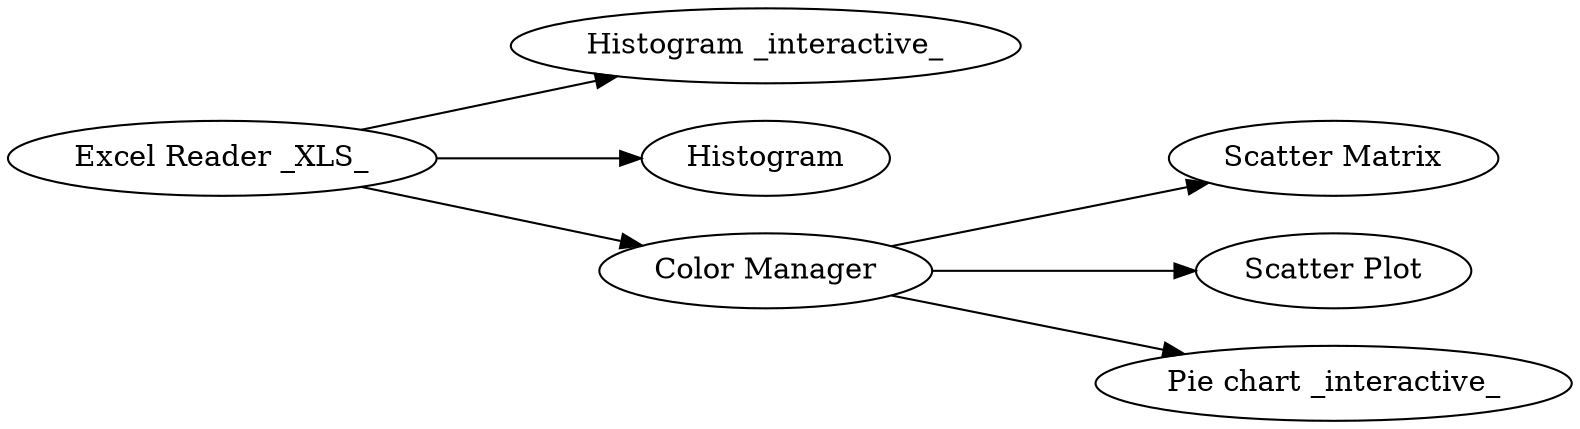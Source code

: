 digraph {
	"4114535208040269210_4" [label="Scatter Matrix"]
	"4114535208040269210_6" [label="Histogram _interactive_"]
	"4114535208040269210_5" [label=Histogram]
	"4114535208040269210_2" [label="Scatter Plot"]
	"4114535208040269210_3" [label="Color Manager"]
	"4114535208040269210_7" [label="Pie chart _interactive_"]
	"4114535208040269210_1" [label="Excel Reader _XLS_"]
	"4114535208040269210_1" -> "4114535208040269210_3"
	"4114535208040269210_1" -> "4114535208040269210_5"
	"4114535208040269210_3" -> "4114535208040269210_7"
	"4114535208040269210_3" -> "4114535208040269210_2"
	"4114535208040269210_3" -> "4114535208040269210_4"
	"4114535208040269210_1" -> "4114535208040269210_6"
	rankdir=LR
}
